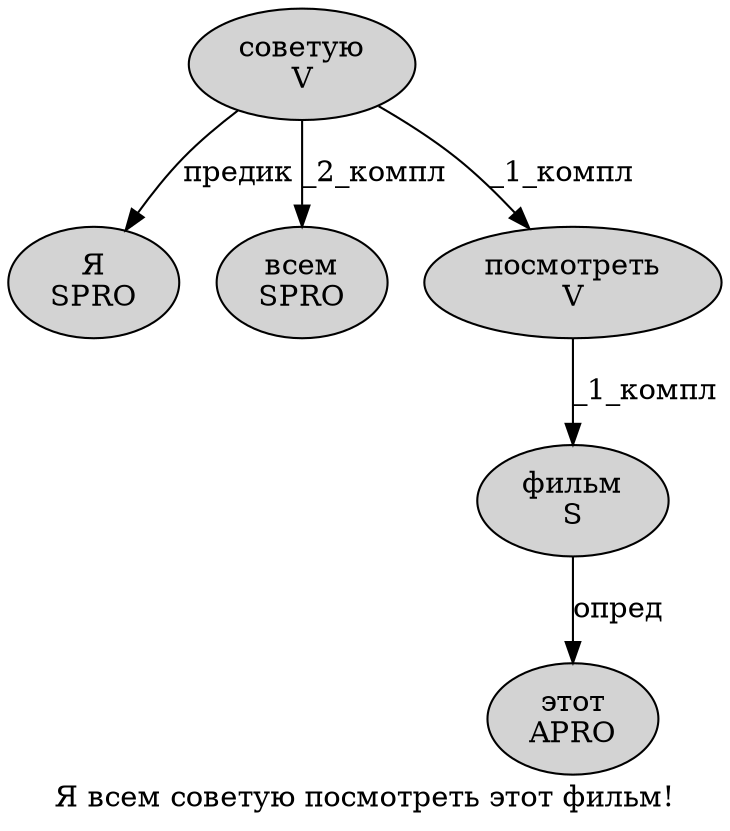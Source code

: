 digraph SENTENCE_188 {
	graph [label="Я всем советую посмотреть этот фильм!"]
	node [style=filled]
		0 [label="Я
SPRO" color="" fillcolor=lightgray penwidth=1 shape=ellipse]
		1 [label="всем
SPRO" color="" fillcolor=lightgray penwidth=1 shape=ellipse]
		2 [label="советую
V" color="" fillcolor=lightgray penwidth=1 shape=ellipse]
		3 [label="посмотреть
V" color="" fillcolor=lightgray penwidth=1 shape=ellipse]
		4 [label="этот
APRO" color="" fillcolor=lightgray penwidth=1 shape=ellipse]
		5 [label="фильм
S" color="" fillcolor=lightgray penwidth=1 shape=ellipse]
			5 -> 4 [label="опред"]
			2 -> 0 [label="предик"]
			2 -> 1 [label="_2_компл"]
			2 -> 3 [label="_1_компл"]
			3 -> 5 [label="_1_компл"]
}